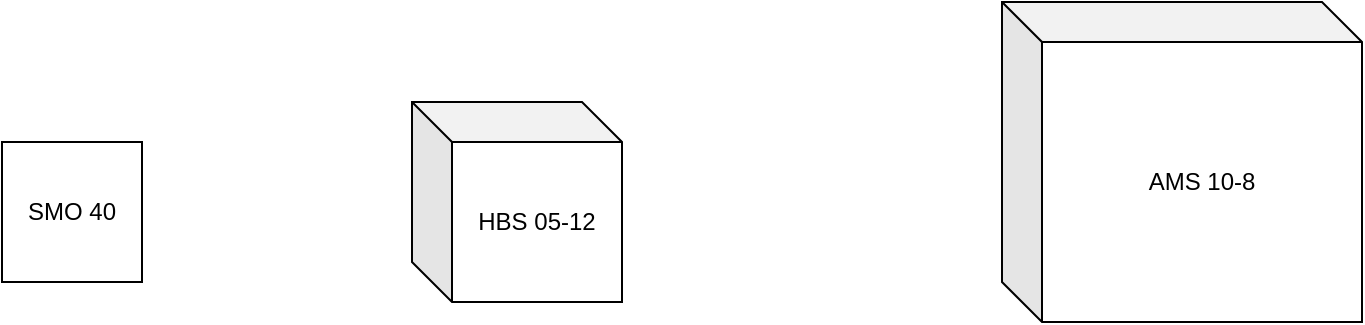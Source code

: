 <mxfile version="22.1.0" type="github">
  <diagram name="Page-1" id="XabQeT_WdHtfALKEOWOk">
    <mxGraphModel dx="1562" dy="822" grid="1" gridSize="10" guides="1" tooltips="1" connect="1" arrows="1" fold="1" page="1" pageScale="1" pageWidth="850" pageHeight="1100" math="0" shadow="0">
      <root>
        <mxCell id="0" />
        <mxCell id="1" parent="0" />
        <mxCell id="3hqoeaB7MPoOicmav-re-3" value="SMO 40" style="whiteSpace=wrap;html=1;aspect=fixed;" vertex="1" parent="1">
          <mxGeometry x="40" y="160" width="70" height="70" as="geometry" />
        </mxCell>
        <mxCell id="3hqoeaB7MPoOicmav-re-1" value="AMS 10-8" style="shape=cube;whiteSpace=wrap;html=1;boundedLbl=1;backgroundOutline=1;darkOpacity=0.05;darkOpacity2=0.1;" vertex="1" parent="1">
          <mxGeometry x="540" y="90" width="180" height="160" as="geometry" />
        </mxCell>
        <mxCell id="3hqoeaB7MPoOicmav-re-9" value="HBS 05-12" style="shape=cube;whiteSpace=wrap;html=1;boundedLbl=1;backgroundOutline=1;darkOpacity=0.05;darkOpacity2=0.1;" vertex="1" parent="1">
          <mxGeometry x="245" y="140" width="105" height="100" as="geometry" />
        </mxCell>
      </root>
    </mxGraphModel>
  </diagram>
</mxfile>
